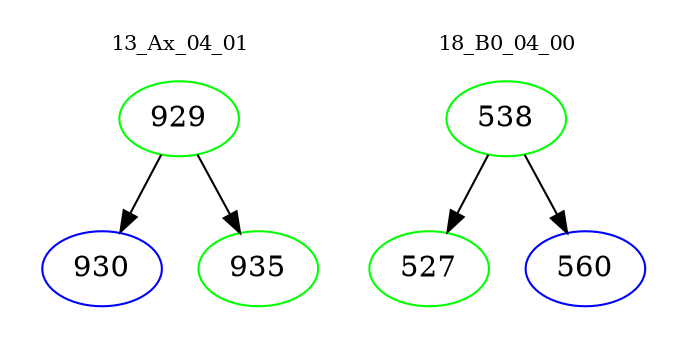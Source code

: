 digraph{
subgraph cluster_0 {
color = white
label = "13_Ax_04_01";
fontsize=10;
T0_929 [label="929", color="green"]
T0_929 -> T0_930 [color="black"]
T0_930 [label="930", color="blue"]
T0_929 -> T0_935 [color="black"]
T0_935 [label="935", color="green"]
}
subgraph cluster_1 {
color = white
label = "18_B0_04_00";
fontsize=10;
T1_538 [label="538", color="green"]
T1_538 -> T1_527 [color="black"]
T1_527 [label="527", color="green"]
T1_538 -> T1_560 [color="black"]
T1_560 [label="560", color="blue"]
}
}
